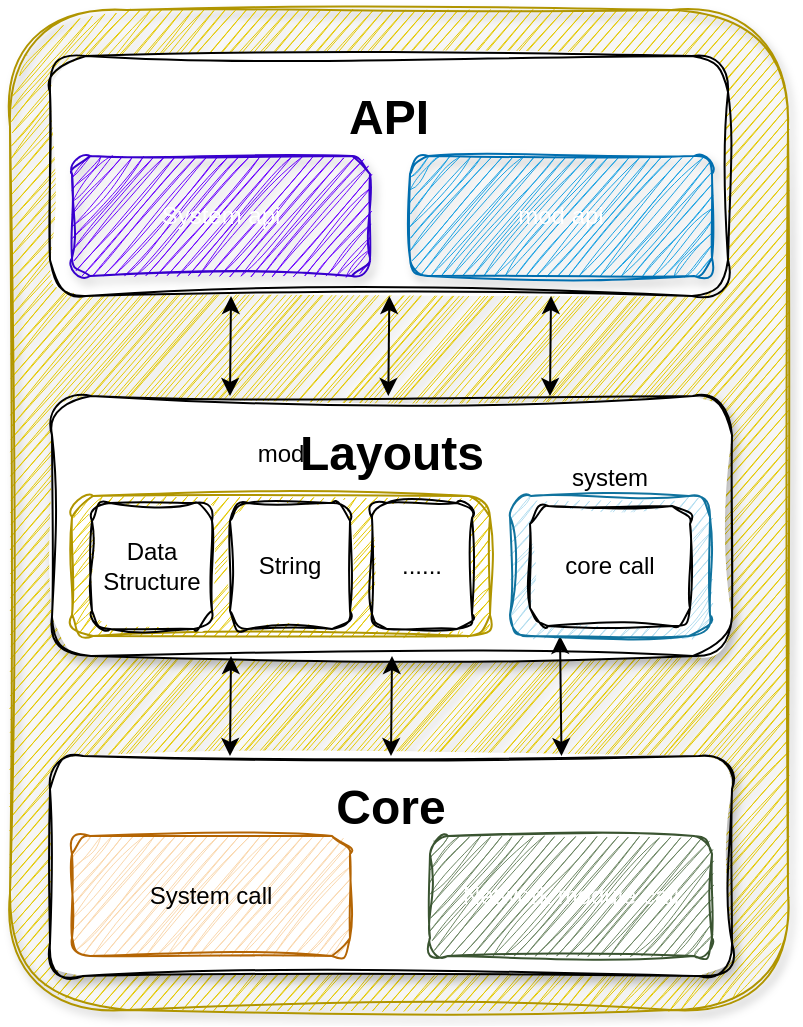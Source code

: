 <mxfile version="24.6.4" type="device">
  <diagram name="第 1 页" id="GSi9pqI3Fu1-2yGSvGTI">
    <mxGraphModel dx="989" dy="582" grid="1" gridSize="10" guides="1" tooltips="1" connect="1" arrows="1" fold="1" page="1" pageScale="1" pageWidth="827" pageHeight="1169" math="0" shadow="0">
      <root>
        <mxCell id="0" />
        <mxCell id="1" parent="0" />
        <mxCell id="AaKlsTtCCRjTRMFqukH5-19" value="" style="rounded=1;whiteSpace=wrap;html=1;fillColor=#e3c800;fontColor=#000000;strokeColor=#B09500;sketch=1;curveFitting=1;jiggle=2;shadow=1;" vertex="1" parent="1">
          <mxGeometry x="250" y="47" width="389" height="500" as="geometry" />
        </mxCell>
        <mxCell id="AaKlsTtCCRjTRMFqukH5-1" value="&lt;h1&gt;Core&lt;/h1&gt;&lt;div&gt;&lt;br&gt;&lt;/div&gt;&lt;div&gt;&lt;br&gt;&lt;/div&gt;&lt;div&gt;&lt;br&gt;&lt;/div&gt;&lt;div&gt;&lt;br&gt;&lt;/div&gt;" style="rounded=1;whiteSpace=wrap;html=1;sketch=1;curveFitting=1;jiggle=2;shadow=1;" vertex="1" parent="1">
          <mxGeometry x="270" y="420" width="341" height="110" as="geometry" />
        </mxCell>
        <mxCell id="AaKlsTtCCRjTRMFqukH5-2" value="System call" style="rounded=1;whiteSpace=wrap;html=1;labelPosition=center;verticalLabelPosition=middle;align=center;verticalAlign=middle;sketch=1;curveFitting=1;jiggle=2;fillColor=#fad7ac;strokeColor=#b46504;" vertex="1" parent="1">
          <mxGeometry x="281" y="460" width="139" height="60" as="geometry" />
        </mxCell>
        <mxCell id="AaKlsTtCCRjTRMFqukH5-3" value="Network&amp;nbsp;module call" style="rounded=1;whiteSpace=wrap;html=1;sketch=1;curveFitting=1;jiggle=2;fillColor=#6d8764;fontColor=#ffffff;strokeColor=#3A5431;" vertex="1" parent="1">
          <mxGeometry x="460" y="460" width="141" height="60" as="geometry" />
        </mxCell>
        <mxCell id="AaKlsTtCCRjTRMFqukH5-4" value="&lt;h1&gt;Layouts&lt;/h1&gt;&lt;div&gt;&lt;br&gt;&lt;/div&gt;&lt;div&gt;&lt;br&gt;&lt;/div&gt;&lt;div&gt;&lt;br&gt;&lt;/div&gt;&lt;div&gt;&lt;br&gt;&lt;/div&gt;&lt;div&gt;&lt;br&gt;&lt;/div&gt;" style="rounded=1;whiteSpace=wrap;html=1;sketch=1;curveFitting=1;jiggle=2;shadow=1;" vertex="1" parent="1">
          <mxGeometry x="271" y="240" width="340" height="130" as="geometry" />
        </mxCell>
        <mxCell id="AaKlsTtCCRjTRMFqukH5-5" value="" style="endArrow=classic;startArrow=classic;html=1;rounded=0;entryX=0.5;entryY=1;entryDx=0;entryDy=0;" edge="1" parent="1">
          <mxGeometry width="50" height="50" relative="1" as="geometry">
            <mxPoint x="360" y="420" as="sourcePoint" />
            <mxPoint x="360.5" y="370.0" as="targetPoint" />
          </mxGeometry>
        </mxCell>
        <mxCell id="AaKlsTtCCRjTRMFqukH5-6" value="" style="endArrow=classic;startArrow=classic;html=1;rounded=0;exitX=0.75;exitY=0;exitDx=0;exitDy=0;entryX=0.25;entryY=1;entryDx=0;entryDy=0;" edge="1" parent="1" source="AaKlsTtCCRjTRMFqukH5-1" target="AaKlsTtCCRjTRMFqukH5-21">
          <mxGeometry width="50" height="50" relative="1" as="geometry">
            <mxPoint x="520.405" y="420.0" as="sourcePoint" />
            <mxPoint x="520" y="369.89" as="targetPoint" />
          </mxGeometry>
        </mxCell>
        <mxCell id="AaKlsTtCCRjTRMFqukH5-7" value="" style="endArrow=classic;startArrow=classic;html=1;rounded=0;exitX=0.5;exitY=0;exitDx=0;exitDy=0;entryX=0.5;entryY=1;entryDx=0;entryDy=0;" edge="1" parent="1" source="AaKlsTtCCRjTRMFqukH5-1" target="AaKlsTtCCRjTRMFqukH5-4">
          <mxGeometry width="50" height="50" relative="1" as="geometry">
            <mxPoint x="440" y="390" as="sourcePoint" />
            <mxPoint x="490" y="340" as="targetPoint" />
          </mxGeometry>
        </mxCell>
        <mxCell id="AaKlsTtCCRjTRMFqukH5-12" value="&lt;h1&gt;API&lt;/h1&gt;&lt;div&gt;&lt;br&gt;&lt;/div&gt;&lt;div&gt;&lt;br&gt;&lt;/div&gt;&lt;div&gt;&lt;br&gt;&lt;/div&gt;&lt;div&gt;&lt;br&gt;&lt;/div&gt;" style="rounded=1;whiteSpace=wrap;html=1;sketch=1;curveFitting=1;jiggle=2;" vertex="1" parent="1">
          <mxGeometry x="270" y="70" width="339" height="120" as="geometry" />
        </mxCell>
        <mxCell id="AaKlsTtCCRjTRMFqukH5-14" value="" style="endArrow=classic;startArrow=classic;html=1;rounded=0;entryX=0.5;entryY=1;entryDx=0;entryDy=0;" edge="1" parent="1">
          <mxGeometry width="50" height="50" relative="1" as="geometry">
            <mxPoint x="360" y="240" as="sourcePoint" />
            <mxPoint x="360.5" y="190.0" as="targetPoint" />
          </mxGeometry>
        </mxCell>
        <mxCell id="AaKlsTtCCRjTRMFqukH5-20" value="&lt;p&gt;mod&lt;/p&gt;" style="rounded=1;whiteSpace=wrap;html=1;labelPosition=center;verticalLabelPosition=top;align=center;verticalAlign=bottom;fillColor=#e3c800;fontColor=#000000;strokeColor=#B09500;sketch=1;curveFitting=1;jiggle=2;" vertex="1" parent="1">
          <mxGeometry x="281" y="290" width="209" height="70" as="geometry" />
        </mxCell>
        <mxCell id="AaKlsTtCCRjTRMFqukH5-10" value="String" style="rounded=1;whiteSpace=wrap;html=1;sketch=1;curveFitting=1;jiggle=2;" vertex="1" parent="1">
          <mxGeometry x="360" y="293.5" width="60" height="63" as="geometry" />
        </mxCell>
        <mxCell id="AaKlsTtCCRjTRMFqukH5-15" value="" style="endArrow=classic;startArrow=classic;html=1;rounded=0;entryX=0.5;entryY=1;entryDx=0;entryDy=0;" edge="1" parent="1">
          <mxGeometry width="50" height="50" relative="1" as="geometry">
            <mxPoint x="439.16" y="240" as="sourcePoint" />
            <mxPoint x="439.66" y="190.0" as="targetPoint" />
          </mxGeometry>
        </mxCell>
        <mxCell id="AaKlsTtCCRjTRMFqukH5-11" value="......" style="rounded=1;whiteSpace=wrap;html=1;sketch=1;curveFitting=1;jiggle=2;" vertex="1" parent="1">
          <mxGeometry x="431" y="293.5" width="50" height="63" as="geometry" />
        </mxCell>
        <mxCell id="AaKlsTtCCRjTRMFqukH5-9" value="Data Structure" style="rounded=1;whiteSpace=wrap;html=1;sketch=1;curveFitting=1;jiggle=2;" vertex="1" parent="1">
          <mxGeometry x="291" y="293.5" width="60" height="63" as="geometry" />
        </mxCell>
        <mxCell id="AaKlsTtCCRjTRMFqukH5-16" value="" style="endArrow=classic;startArrow=classic;html=1;rounded=0;entryX=0.5;entryY=1;entryDx=0;entryDy=0;" edge="1" parent="1">
          <mxGeometry width="50" height="50" relative="1" as="geometry">
            <mxPoint x="520" y="240" as="sourcePoint" />
            <mxPoint x="520.5" y="190.0" as="targetPoint" />
          </mxGeometry>
        </mxCell>
        <mxCell id="AaKlsTtCCRjTRMFqukH5-17" value="System api" style="rounded=1;whiteSpace=wrap;html=1;fillColor=#6a00ff;fontColor=#ffffff;strokeColor=#3700CC;sketch=1;curveFitting=1;jiggle=2;shadow=1;" vertex="1" parent="1">
          <mxGeometry x="281" y="120" width="149" height="60" as="geometry" />
        </mxCell>
        <mxCell id="AaKlsTtCCRjTRMFqukH5-18" value="mod api" style="rounded=1;whiteSpace=wrap;html=1;sketch=1;curveFitting=1;jiggle=2;fillColor=#1ba1e2;fontColor=#ffffff;strokeColor=#006EAF;shadow=1;" vertex="1" parent="1">
          <mxGeometry x="450" y="120" width="151" height="60" as="geometry" />
        </mxCell>
        <mxCell id="AaKlsTtCCRjTRMFqukH5-21" value="system" style="rounded=1;whiteSpace=wrap;html=1;labelPosition=center;verticalLabelPosition=top;align=center;verticalAlign=bottom;sketch=1;curveFitting=1;jiggle=2;fillColor=#b1ddf0;strokeColor=#10739e;" vertex="1" parent="1">
          <mxGeometry x="500" y="290" width="100" height="70" as="geometry" />
        </mxCell>
        <mxCell id="AaKlsTtCCRjTRMFqukH5-22" value="core call" style="rounded=1;whiteSpace=wrap;html=1;sketch=1;curveFitting=1;jiggle=2;" vertex="1" parent="1">
          <mxGeometry x="510" y="295" width="80" height="60" as="geometry" />
        </mxCell>
      </root>
    </mxGraphModel>
  </diagram>
</mxfile>
